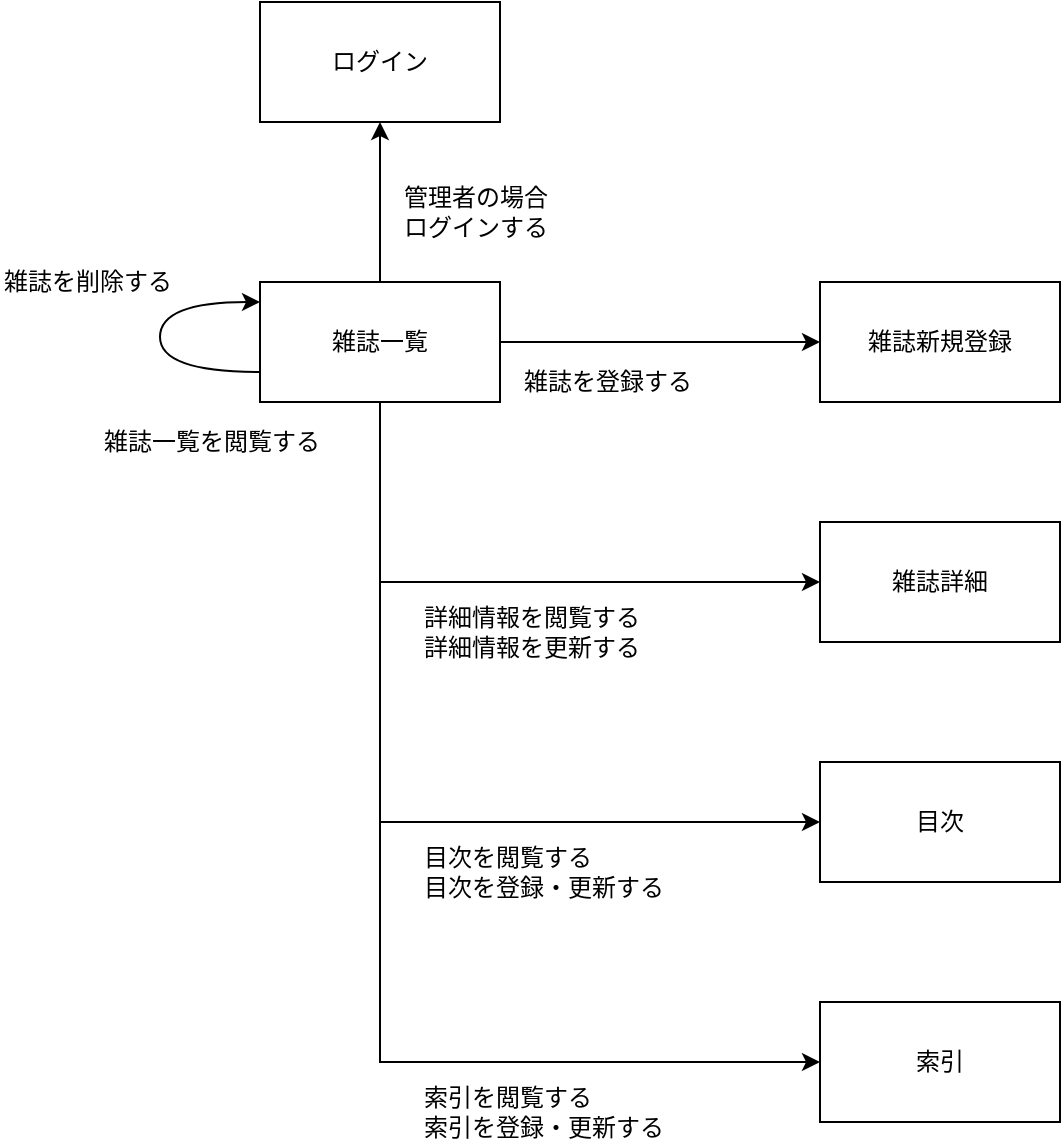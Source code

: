 <mxfile version="13.6.2" type="device"><diagram id="n6W4tobX76cgSwqJT0eC" name="Page-1"><mxGraphModel dx="1086" dy="806" grid="1" gridSize="10" guides="1" tooltips="1" connect="1" arrows="1" fold="1" page="1" pageScale="1" pageWidth="1169" pageHeight="827" math="0" shadow="0"><root><mxCell id="0"/><mxCell id="1" parent="0"/><mxCell id="73m5ot9r5Eet4kcUn-mz-7" style="edgeStyle=orthogonalEdgeStyle;rounded=0;orthogonalLoop=1;jettySize=auto;html=1;entryX=0.5;entryY=1;entryDx=0;entryDy=0;" edge="1" parent="1" source="73m5ot9r5Eet4kcUn-mz-1" target="73m5ot9r5Eet4kcUn-mz-6"><mxGeometry relative="1" as="geometry"/></mxCell><mxCell id="73m5ot9r5Eet4kcUn-mz-8" style="edgeStyle=orthogonalEdgeStyle;rounded=0;orthogonalLoop=1;jettySize=auto;html=1;entryX=0;entryY=0.5;entryDx=0;entryDy=0;" edge="1" parent="1" source="73m5ot9r5Eet4kcUn-mz-1" target="73m5ot9r5Eet4kcUn-mz-2"><mxGeometry relative="1" as="geometry"/></mxCell><mxCell id="73m5ot9r5Eet4kcUn-mz-9" style="edgeStyle=orthogonalEdgeStyle;rounded=0;orthogonalLoop=1;jettySize=auto;html=1;entryX=0;entryY=0.5;entryDx=0;entryDy=0;exitX=0.5;exitY=1;exitDx=0;exitDy=0;" edge="1" parent="1" source="73m5ot9r5Eet4kcUn-mz-1" target="73m5ot9r5Eet4kcUn-mz-3"><mxGeometry relative="1" as="geometry"/></mxCell><mxCell id="73m5ot9r5Eet4kcUn-mz-10" style="edgeStyle=orthogonalEdgeStyle;rounded=0;orthogonalLoop=1;jettySize=auto;html=1;entryX=0;entryY=0.5;entryDx=0;entryDy=0;exitX=0.5;exitY=1;exitDx=0;exitDy=0;" edge="1" parent="1" source="73m5ot9r5Eet4kcUn-mz-1" target="73m5ot9r5Eet4kcUn-mz-4"><mxGeometry relative="1" as="geometry"/></mxCell><mxCell id="73m5ot9r5Eet4kcUn-mz-11" style="edgeStyle=orthogonalEdgeStyle;rounded=0;orthogonalLoop=1;jettySize=auto;html=1;entryX=0;entryY=0.5;entryDx=0;entryDy=0;exitX=0.5;exitY=1;exitDx=0;exitDy=0;" edge="1" parent="1" source="73m5ot9r5Eet4kcUn-mz-1" target="73m5ot9r5Eet4kcUn-mz-5"><mxGeometry relative="1" as="geometry"/></mxCell><mxCell id="73m5ot9r5Eet4kcUn-mz-1" value="雑誌一覧" style="rounded=0;whiteSpace=wrap;html=1;" vertex="1" parent="1"><mxGeometry x="240" y="280" width="120" height="60" as="geometry"/></mxCell><mxCell id="73m5ot9r5Eet4kcUn-mz-2" value="雑誌新規登録" style="rounded=0;whiteSpace=wrap;html=1;" vertex="1" parent="1"><mxGeometry x="520" y="280" width="120" height="60" as="geometry"/></mxCell><mxCell id="73m5ot9r5Eet4kcUn-mz-3" value="雑誌詳細" style="rounded=0;whiteSpace=wrap;html=1;" vertex="1" parent="1"><mxGeometry x="520" y="400" width="120" height="60" as="geometry"/></mxCell><mxCell id="73m5ot9r5Eet4kcUn-mz-4" value="目次" style="rounded=0;whiteSpace=wrap;html=1;" vertex="1" parent="1"><mxGeometry x="520" y="520" width="120" height="60" as="geometry"/></mxCell><mxCell id="73m5ot9r5Eet4kcUn-mz-5" value="索引" style="rounded=0;whiteSpace=wrap;html=1;" vertex="1" parent="1"><mxGeometry x="520" y="640" width="120" height="60" as="geometry"/></mxCell><mxCell id="73m5ot9r5Eet4kcUn-mz-6" value="ログイン" style="rounded=0;whiteSpace=wrap;html=1;" vertex="1" parent="1"><mxGeometry x="240" y="140" width="120" height="60" as="geometry"/></mxCell><mxCell id="73m5ot9r5Eet4kcUn-mz-14" value="管理者の場合&lt;br&gt;ログインする" style="text;html=1;strokeColor=none;fillColor=none;align=left;verticalAlign=middle;whiteSpace=wrap;rounded=0;" vertex="1" parent="1"><mxGeometry x="310" y="230" width="100" height="30" as="geometry"/></mxCell><mxCell id="73m5ot9r5Eet4kcUn-mz-15" value="雑誌を登録する" style="text;html=1;strokeColor=none;fillColor=none;align=left;verticalAlign=middle;whiteSpace=wrap;rounded=0;" vertex="1" parent="1"><mxGeometry x="370" y="320" width="110" height="20" as="geometry"/></mxCell><mxCell id="73m5ot9r5Eet4kcUn-mz-16" value="詳細情報を閲覧する&lt;br&gt;詳細情報を更新する" style="text;html=1;strokeColor=none;fillColor=none;align=left;verticalAlign=middle;whiteSpace=wrap;rounded=0;" vertex="1" parent="1"><mxGeometry x="320" y="440" width="140" height="30" as="geometry"/></mxCell><mxCell id="73m5ot9r5Eet4kcUn-mz-17" value="目次を閲覧する&lt;br&gt;目次を登録・更新する" style="text;html=1;strokeColor=none;fillColor=none;align=left;verticalAlign=middle;whiteSpace=wrap;rounded=0;" vertex="1" parent="1"><mxGeometry x="320" y="560" width="160" height="30" as="geometry"/></mxCell><mxCell id="73m5ot9r5Eet4kcUn-mz-18" value="索引を閲覧する&lt;br&gt;索引を登録・更新する" style="text;html=1;strokeColor=none;fillColor=none;align=left;verticalAlign=middle;whiteSpace=wrap;rounded=0;" vertex="1" parent="1"><mxGeometry x="320" y="680" width="160" height="30" as="geometry"/></mxCell><mxCell id="73m5ot9r5Eet4kcUn-mz-21" value="" style="curved=1;endArrow=classic;html=1;exitX=0;exitY=0.75;exitDx=0;exitDy=0;" edge="1" parent="1" source="73m5ot9r5Eet4kcUn-mz-1"><mxGeometry width="50" height="50" relative="1" as="geometry"><mxPoint x="190" y="340" as="sourcePoint"/><mxPoint x="240" y="290" as="targetPoint"/><Array as="points"><mxPoint x="190" y="325"/><mxPoint x="190" y="290"/></Array></mxGeometry></mxCell><mxCell id="73m5ot9r5Eet4kcUn-mz-23" value="雑誌を削除する" style="text;html=1;strokeColor=none;fillColor=none;align=left;verticalAlign=middle;whiteSpace=wrap;rounded=0;" vertex="1" parent="1"><mxGeometry x="110" y="270" width="100" height="20" as="geometry"/></mxCell><mxCell id="73m5ot9r5Eet4kcUn-mz-25" value="雑誌一覧を閲覧する" style="text;html=1;strokeColor=none;fillColor=none;align=left;verticalAlign=middle;whiteSpace=wrap;rounded=0;" vertex="1" parent="1"><mxGeometry x="160" y="350" width="120" height="20" as="geometry"/></mxCell></root></mxGraphModel></diagram></mxfile>